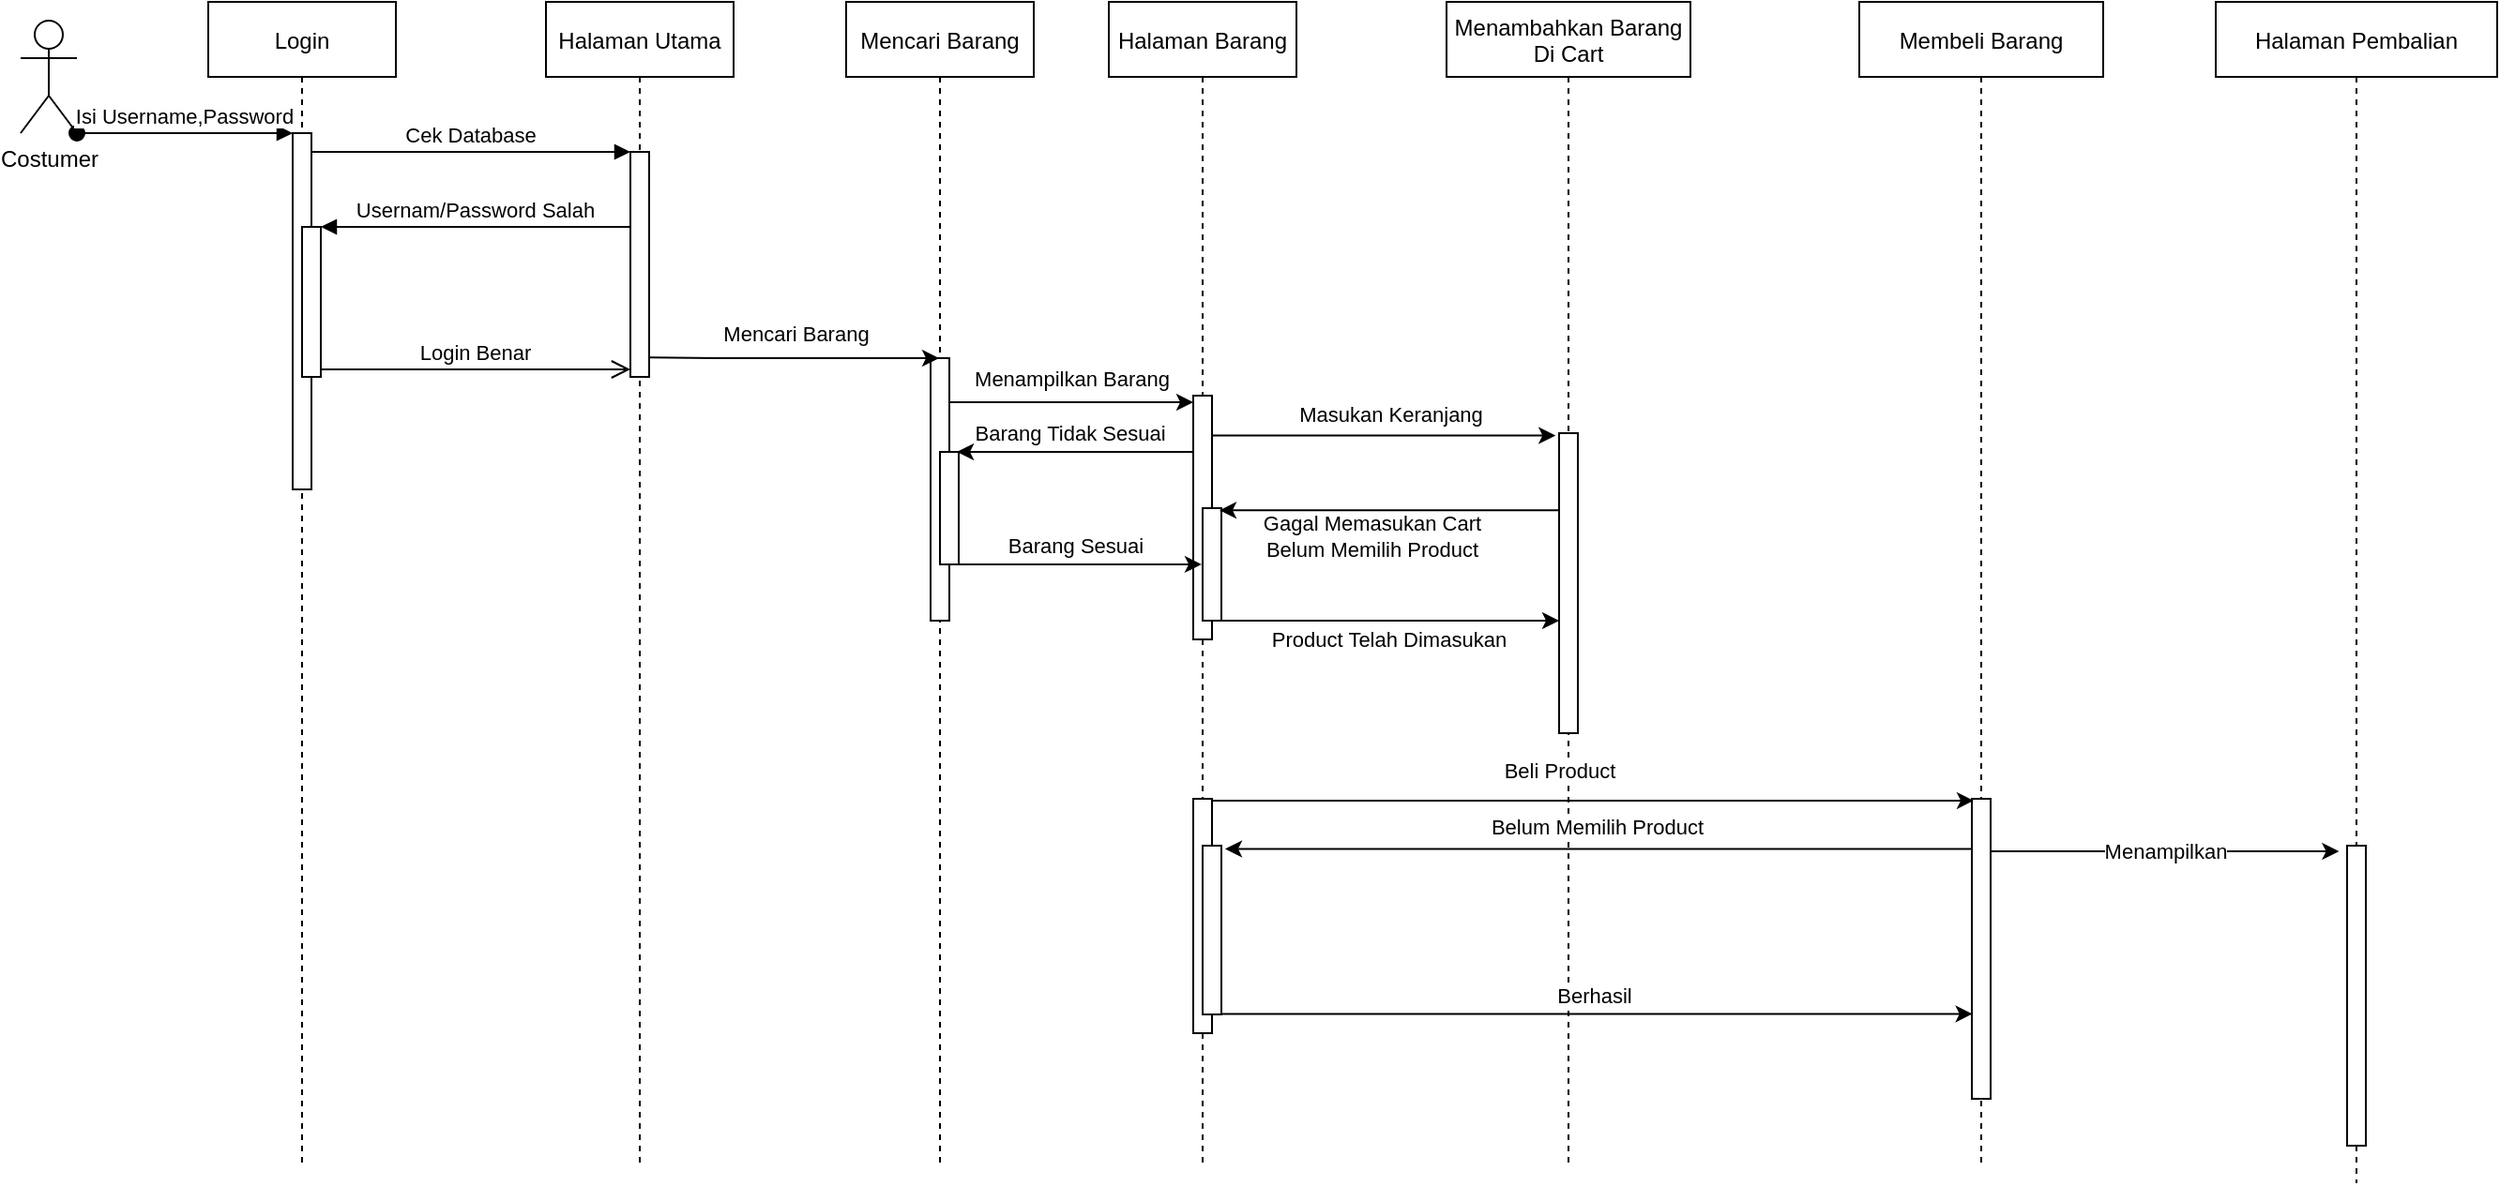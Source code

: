 <mxfile version="20.7.4" type="github">
  <diagram id="kgpKYQtTHZ0yAKxKKP6v" name="Page-1">
    <mxGraphModel dx="2022" dy="1168" grid="1" gridSize="10" guides="1" tooltips="1" connect="1" arrows="1" fold="1" page="1" pageScale="1" pageWidth="850" pageHeight="1100" math="0" shadow="0">
      <root>
        <mxCell id="0" />
        <mxCell id="1" parent="0" />
        <mxCell id="3nuBFxr9cyL0pnOWT2aG-1" value="Login" style="shape=umlLifeline;perimeter=lifelinePerimeter;container=1;collapsible=0;recursiveResize=0;rounded=0;shadow=0;strokeWidth=1;" parent="1" vertex="1">
          <mxGeometry x="120" y="80" width="100" height="620" as="geometry" />
        </mxCell>
        <mxCell id="3nuBFxr9cyL0pnOWT2aG-2" value="" style="points=[];perimeter=orthogonalPerimeter;rounded=0;shadow=0;strokeWidth=1;" parent="3nuBFxr9cyL0pnOWT2aG-1" vertex="1">
          <mxGeometry x="45" y="70" width="10" height="190" as="geometry" />
        </mxCell>
        <mxCell id="3nuBFxr9cyL0pnOWT2aG-4" value="" style="points=[];perimeter=orthogonalPerimeter;rounded=0;shadow=0;strokeWidth=1;" parent="3nuBFxr9cyL0pnOWT2aG-1" vertex="1">
          <mxGeometry x="50" y="120" width="10" height="80" as="geometry" />
        </mxCell>
        <mxCell id="3nuBFxr9cyL0pnOWT2aG-5" value="Halaman Utama" style="shape=umlLifeline;perimeter=lifelinePerimeter;container=1;collapsible=0;recursiveResize=0;rounded=0;shadow=0;strokeWidth=1;" parent="1" vertex="1">
          <mxGeometry x="300" y="80" width="100" height="620" as="geometry" />
        </mxCell>
        <mxCell id="3nuBFxr9cyL0pnOWT2aG-6" value="" style="points=[];perimeter=orthogonalPerimeter;rounded=0;shadow=0;strokeWidth=1;" parent="3nuBFxr9cyL0pnOWT2aG-5" vertex="1">
          <mxGeometry x="45" y="80" width="10" height="120" as="geometry" />
        </mxCell>
        <mxCell id="3nuBFxr9cyL0pnOWT2aG-8" value="Cek Database" style="verticalAlign=bottom;endArrow=block;entryX=0;entryY=0;shadow=0;strokeWidth=1;" parent="1" source="3nuBFxr9cyL0pnOWT2aG-2" target="3nuBFxr9cyL0pnOWT2aG-6" edge="1">
          <mxGeometry relative="1" as="geometry">
            <mxPoint x="275" y="160" as="sourcePoint" />
          </mxGeometry>
        </mxCell>
        <mxCell id="3nuBFxr9cyL0pnOWT2aG-9" value="Usernam/Password Salah" style="verticalAlign=bottom;endArrow=block;entryX=1;entryY=0;shadow=0;strokeWidth=1;" parent="1" source="3nuBFxr9cyL0pnOWT2aG-6" target="3nuBFxr9cyL0pnOWT2aG-4" edge="1">
          <mxGeometry relative="1" as="geometry">
            <mxPoint x="240" y="200" as="sourcePoint" />
          </mxGeometry>
        </mxCell>
        <mxCell id="3nuBFxr9cyL0pnOWT2aG-10" value="Login Benar" style="verticalAlign=bottom;endArrow=open;endSize=8;exitX=1;exitY=0.95;shadow=0;strokeWidth=1;" parent="1" source="3nuBFxr9cyL0pnOWT2aG-4" target="3nuBFxr9cyL0pnOWT2aG-6" edge="1">
          <mxGeometry relative="1" as="geometry">
            <mxPoint x="240" y="257" as="targetPoint" />
          </mxGeometry>
        </mxCell>
        <mxCell id="epBTg92RI4AJEbSYtdQB-1" value="Costumer" style="shape=umlActor;verticalLabelPosition=bottom;verticalAlign=top;html=1;outlineConnect=0;" vertex="1" parent="1">
          <mxGeometry x="20" y="90" width="30" height="60" as="geometry" />
        </mxCell>
        <mxCell id="3nuBFxr9cyL0pnOWT2aG-3" value="Isi Username,Password" style="verticalAlign=bottom;startArrow=oval;endArrow=block;startSize=8;shadow=0;strokeWidth=1;exitX=1;exitY=1;exitDx=0;exitDy=0;exitPerimeter=0;" parent="1" target="3nuBFxr9cyL0pnOWT2aG-2" edge="1" source="epBTg92RI4AJEbSYtdQB-1">
          <mxGeometry relative="1" as="geometry">
            <mxPoint x="70" y="150" as="sourcePoint" />
          </mxGeometry>
        </mxCell>
        <mxCell id="epBTg92RI4AJEbSYtdQB-6" value="Mencari Barang" style="shape=umlLifeline;perimeter=lifelinePerimeter;container=1;collapsible=0;recursiveResize=0;rounded=0;shadow=0;strokeWidth=1;" vertex="1" parent="1">
          <mxGeometry x="460" y="80" width="100" height="620" as="geometry" />
        </mxCell>
        <mxCell id="epBTg92RI4AJEbSYtdQB-7" value="" style="points=[];perimeter=orthogonalPerimeter;rounded=0;shadow=0;strokeWidth=1;" vertex="1" parent="epBTg92RI4AJEbSYtdQB-6">
          <mxGeometry x="45" y="190" width="10" height="140" as="geometry" />
        </mxCell>
        <mxCell id="epBTg92RI4AJEbSYtdQB-19" value="" style="points=[];perimeter=orthogonalPerimeter;rounded=0;shadow=0;strokeWidth=1;" vertex="1" parent="epBTg92RI4AJEbSYtdQB-6">
          <mxGeometry x="50" y="240" width="10" height="60" as="geometry" />
        </mxCell>
        <mxCell id="epBTg92RI4AJEbSYtdQB-8" value="Menambahkan Barang&#xa;Di Cart" style="shape=umlLifeline;perimeter=lifelinePerimeter;container=1;collapsible=0;recursiveResize=0;rounded=0;shadow=0;strokeWidth=1;" vertex="1" parent="1">
          <mxGeometry x="780" y="80" width="130" height="620" as="geometry" />
        </mxCell>
        <mxCell id="epBTg92RI4AJEbSYtdQB-9" value="" style="points=[];perimeter=orthogonalPerimeter;rounded=0;shadow=0;strokeWidth=1;" vertex="1" parent="epBTg92RI4AJEbSYtdQB-8">
          <mxGeometry x="60" y="230" width="10" height="160" as="geometry" />
        </mxCell>
        <mxCell id="epBTg92RI4AJEbSYtdQB-11" value="Membeli Barang" style="shape=umlLifeline;perimeter=lifelinePerimeter;container=1;collapsible=0;recursiveResize=0;rounded=0;shadow=0;strokeWidth=1;" vertex="1" parent="1">
          <mxGeometry x="1000" y="80" width="130" height="620" as="geometry" />
        </mxCell>
        <mxCell id="epBTg92RI4AJEbSYtdQB-12" value="" style="points=[];perimeter=orthogonalPerimeter;rounded=0;shadow=0;strokeWidth=1;" vertex="1" parent="epBTg92RI4AJEbSYtdQB-11">
          <mxGeometry x="60" y="425" width="10" height="160" as="geometry" />
        </mxCell>
        <mxCell id="epBTg92RI4AJEbSYtdQB-13" value="Halaman Pembalian" style="shape=umlLifeline;perimeter=lifelinePerimeter;container=1;collapsible=0;recursiveResize=0;rounded=0;shadow=0;strokeWidth=1;" vertex="1" parent="1">
          <mxGeometry x="1190" y="80" width="150" height="630" as="geometry" />
        </mxCell>
        <mxCell id="epBTg92RI4AJEbSYtdQB-14" value="" style="points=[];perimeter=orthogonalPerimeter;rounded=0;shadow=0;strokeWidth=1;" vertex="1" parent="epBTg92RI4AJEbSYtdQB-13">
          <mxGeometry x="70" y="450" width="10" height="160" as="geometry" />
        </mxCell>
        <mxCell id="epBTg92RI4AJEbSYtdQB-15" value="Mencari Barang" style="endArrow=classic;html=1;rounded=0;startArrow=none;startFill=0;exitX=1.048;exitY=0.914;exitDx=0;exitDy=0;exitPerimeter=0;" edge="1" parent="1" source="3nuBFxr9cyL0pnOWT2aG-6" target="epBTg92RI4AJEbSYtdQB-6">
          <mxGeometry x="0.014" y="13" width="50" height="50" relative="1" as="geometry">
            <mxPoint x="360" y="270" as="sourcePoint" />
            <mxPoint x="501.73" y="380.64" as="targetPoint" />
            <Array as="points">
              <mxPoint x="390" y="270" />
            </Array>
            <mxPoint as="offset" />
          </mxGeometry>
        </mxCell>
        <mxCell id="epBTg92RI4AJEbSYtdQB-16" value="Halaman Barang" style="shape=umlLifeline;perimeter=lifelinePerimeter;container=1;collapsible=0;recursiveResize=0;rounded=0;shadow=0;strokeWidth=1;" vertex="1" parent="1">
          <mxGeometry x="600" y="80" width="100" height="620" as="geometry" />
        </mxCell>
        <mxCell id="epBTg92RI4AJEbSYtdQB-17" value="" style="points=[];perimeter=orthogonalPerimeter;rounded=0;shadow=0;strokeWidth=1;" vertex="1" parent="epBTg92RI4AJEbSYtdQB-16">
          <mxGeometry x="45" y="210" width="10" height="130" as="geometry" />
        </mxCell>
        <mxCell id="epBTg92RI4AJEbSYtdQB-25" value="" style="points=[];perimeter=orthogonalPerimeter;rounded=0;shadow=0;strokeWidth=1;" vertex="1" parent="epBTg92RI4AJEbSYtdQB-16">
          <mxGeometry x="50" y="270" width="10" height="60" as="geometry" />
        </mxCell>
        <mxCell id="epBTg92RI4AJEbSYtdQB-32" value="" style="points=[];perimeter=orthogonalPerimeter;rounded=0;shadow=0;strokeWidth=1;" vertex="1" parent="epBTg92RI4AJEbSYtdQB-16">
          <mxGeometry x="45" y="425" width="10" height="125" as="geometry" />
        </mxCell>
        <mxCell id="epBTg92RI4AJEbSYtdQB-35" value="" style="points=[];perimeter=orthogonalPerimeter;rounded=0;shadow=0;strokeWidth=1;" vertex="1" parent="epBTg92RI4AJEbSYtdQB-16">
          <mxGeometry x="50" y="450" width="10" height="90" as="geometry" />
        </mxCell>
        <mxCell id="epBTg92RI4AJEbSYtdQB-18" value="Menampilkan Barang" style="endArrow=classic;html=1;rounded=0;entryX=0;entryY=0.027;entryDx=0;entryDy=0;entryPerimeter=0;" edge="1" parent="1" source="epBTg92RI4AJEbSYtdQB-7" target="epBTg92RI4AJEbSYtdQB-17">
          <mxGeometry y="13" width="50" height="50" relative="1" as="geometry">
            <mxPoint x="610" y="340" as="sourcePoint" />
            <mxPoint x="660" y="290" as="targetPoint" />
            <mxPoint as="offset" />
          </mxGeometry>
        </mxCell>
        <mxCell id="epBTg92RI4AJEbSYtdQB-20" value="Barang Tidak Sesuai" style="endArrow=classic;html=1;rounded=0;entryX=0.906;entryY=-0.001;entryDx=0;entryDy=0;entryPerimeter=0;exitX=0;exitY=0.231;exitDx=0;exitDy=0;exitPerimeter=0;" edge="1" parent="1" source="epBTg92RI4AJEbSYtdQB-17" target="epBTg92RI4AJEbSYtdQB-19">
          <mxGeometry x="0.06" y="-10" width="50" height="50" relative="1" as="geometry">
            <mxPoint x="640" y="320" as="sourcePoint" />
            <mxPoint x="510" y="270" as="targetPoint" />
            <mxPoint as="offset" />
          </mxGeometry>
        </mxCell>
        <mxCell id="epBTg92RI4AJEbSYtdQB-21" value="Barang Sesuai" style="endArrow=classic;html=1;rounded=0;exitX=1.025;exitY=0.999;exitDx=0;exitDy=0;exitPerimeter=0;" edge="1" parent="1" source="epBTg92RI4AJEbSYtdQB-19" target="epBTg92RI4AJEbSYtdQB-16">
          <mxGeometry x="-0.048" y="10" width="50" height="50" relative="1" as="geometry">
            <mxPoint x="470" y="350" as="sourcePoint" />
            <mxPoint x="520" y="300" as="targetPoint" />
            <mxPoint as="offset" />
          </mxGeometry>
        </mxCell>
        <mxCell id="epBTg92RI4AJEbSYtdQB-22" value="Masukan Keranjang" style="endArrow=classic;html=1;rounded=0;entryX=-0.189;entryY=0.008;entryDx=0;entryDy=0;entryPerimeter=0;" edge="1" parent="1" source="epBTg92RI4AJEbSYtdQB-17" target="epBTg92RI4AJEbSYtdQB-9">
          <mxGeometry x="0.038" y="11" width="50" height="50" relative="1" as="geometry">
            <mxPoint x="650" y="300" as="sourcePoint" />
            <mxPoint x="700" y="250" as="targetPoint" />
            <mxPoint as="offset" />
          </mxGeometry>
        </mxCell>
        <mxCell id="epBTg92RI4AJEbSYtdQB-28" style="edgeStyle=none;rounded=0;orthogonalLoop=1;jettySize=auto;html=1;entryX=0.9;entryY=0.019;entryDx=0;entryDy=0;entryPerimeter=0;startArrow=none;startFill=0;" edge="1" parent="1" source="epBTg92RI4AJEbSYtdQB-9" target="epBTg92RI4AJEbSYtdQB-25">
          <mxGeometry relative="1" as="geometry" />
        </mxCell>
        <mxCell id="epBTg92RI4AJEbSYtdQB-29" value="Gagal Memasukan Cart&lt;br&gt;Belum Memilih Product" style="edgeLabel;html=1;align=center;verticalAlign=middle;resizable=0;points=[];" vertex="1" connectable="0" parent="epBTg92RI4AJEbSYtdQB-28">
          <mxGeometry x="0.127" relative="1" as="geometry">
            <mxPoint x="2" y="14" as="offset" />
          </mxGeometry>
        </mxCell>
        <mxCell id="epBTg92RI4AJEbSYtdQB-30" value="Product Telah Dimasukan" style="edgeStyle=none;rounded=0;orthogonalLoop=1;jettySize=auto;html=1;startArrow=none;startFill=0;" edge="1" parent="1" source="epBTg92RI4AJEbSYtdQB-25">
          <mxGeometry y="-10" relative="1" as="geometry">
            <mxPoint x="840" y="410" as="targetPoint" />
            <mxPoint x="-1" as="offset" />
          </mxGeometry>
        </mxCell>
        <mxCell id="epBTg92RI4AJEbSYtdQB-34" value="Beli Product" style="edgeStyle=none;rounded=0;orthogonalLoop=1;jettySize=auto;html=1;entryX=0.1;entryY=0.006;entryDx=0;entryDy=0;entryPerimeter=0;startArrow=none;startFill=0;" edge="1" parent="1" source="epBTg92RI4AJEbSYtdQB-32" target="epBTg92RI4AJEbSYtdQB-12">
          <mxGeometry x="-0.089" y="16" relative="1" as="geometry">
            <mxPoint as="offset" />
          </mxGeometry>
        </mxCell>
        <mxCell id="epBTg92RI4AJEbSYtdQB-36" value="Belum Memilih Product" style="edgeStyle=none;rounded=0;orthogonalLoop=1;jettySize=auto;html=1;entryX=1.2;entryY=0.019;entryDx=0;entryDy=0;entryPerimeter=0;startArrow=none;startFill=0;" edge="1" parent="1" source="epBTg92RI4AJEbSYtdQB-12" target="epBTg92RI4AJEbSYtdQB-35">
          <mxGeometry x="0.005" y="-12" relative="1" as="geometry">
            <mxPoint as="offset" />
          </mxGeometry>
        </mxCell>
        <mxCell id="epBTg92RI4AJEbSYtdQB-38" value="Berhasil&amp;nbsp;" style="edgeStyle=none;rounded=0;orthogonalLoop=1;jettySize=auto;html=1;entryX=0.033;entryY=0.717;entryDx=0;entryDy=0;entryPerimeter=0;startArrow=none;startFill=0;" edge="1" parent="1" source="epBTg92RI4AJEbSYtdQB-35" target="epBTg92RI4AJEbSYtdQB-12">
          <mxGeometry x="-0.001" y="10" relative="1" as="geometry">
            <mxPoint as="offset" />
          </mxGeometry>
        </mxCell>
        <mxCell id="epBTg92RI4AJEbSYtdQB-39" value="Menampilkan" style="edgeStyle=none;rounded=0;orthogonalLoop=1;jettySize=auto;html=1;entryX=-0.429;entryY=0.019;entryDx=0;entryDy=0;entryPerimeter=0;startArrow=none;startFill=0;" edge="1" parent="1" source="epBTg92RI4AJEbSYtdQB-12" target="epBTg92RI4AJEbSYtdQB-14">
          <mxGeometry relative="1" as="geometry" />
        </mxCell>
      </root>
    </mxGraphModel>
  </diagram>
</mxfile>
